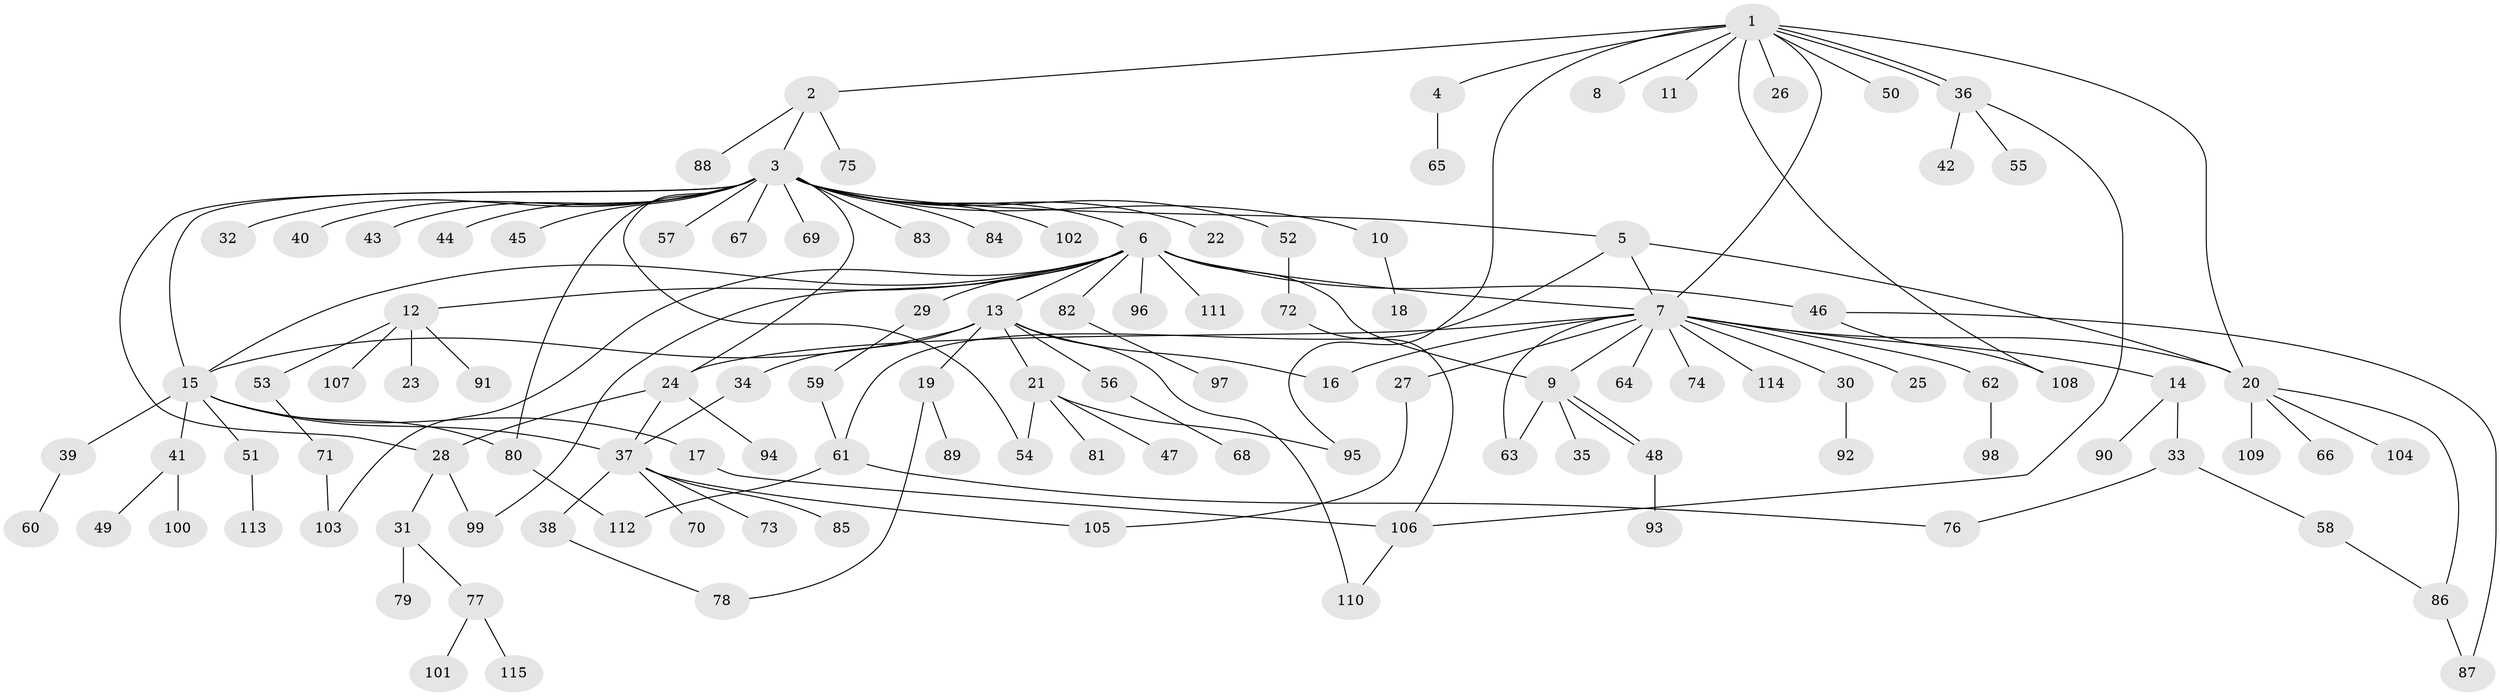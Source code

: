 // Generated by graph-tools (version 1.1) at 2025/49/03/09/25 03:49:54]
// undirected, 115 vertices, 145 edges
graph export_dot {
graph [start="1"]
  node [color=gray90,style=filled];
  1;
  2;
  3;
  4;
  5;
  6;
  7;
  8;
  9;
  10;
  11;
  12;
  13;
  14;
  15;
  16;
  17;
  18;
  19;
  20;
  21;
  22;
  23;
  24;
  25;
  26;
  27;
  28;
  29;
  30;
  31;
  32;
  33;
  34;
  35;
  36;
  37;
  38;
  39;
  40;
  41;
  42;
  43;
  44;
  45;
  46;
  47;
  48;
  49;
  50;
  51;
  52;
  53;
  54;
  55;
  56;
  57;
  58;
  59;
  60;
  61;
  62;
  63;
  64;
  65;
  66;
  67;
  68;
  69;
  70;
  71;
  72;
  73;
  74;
  75;
  76;
  77;
  78;
  79;
  80;
  81;
  82;
  83;
  84;
  85;
  86;
  87;
  88;
  89;
  90;
  91;
  92;
  93;
  94;
  95;
  96;
  97;
  98;
  99;
  100;
  101;
  102;
  103;
  104;
  105;
  106;
  107;
  108;
  109;
  110;
  111;
  112;
  113;
  114;
  115;
  1 -- 2;
  1 -- 4;
  1 -- 7;
  1 -- 8;
  1 -- 11;
  1 -- 20;
  1 -- 26;
  1 -- 36;
  1 -- 36;
  1 -- 50;
  1 -- 95;
  1 -- 108;
  2 -- 3;
  2 -- 75;
  2 -- 88;
  3 -- 5;
  3 -- 6;
  3 -- 10;
  3 -- 15;
  3 -- 22;
  3 -- 24;
  3 -- 28;
  3 -- 32;
  3 -- 40;
  3 -- 43;
  3 -- 44;
  3 -- 45;
  3 -- 52;
  3 -- 54;
  3 -- 57;
  3 -- 67;
  3 -- 69;
  3 -- 80;
  3 -- 83;
  3 -- 84;
  3 -- 102;
  4 -- 65;
  5 -- 7;
  5 -- 20;
  5 -- 61;
  6 -- 7;
  6 -- 9;
  6 -- 12;
  6 -- 13;
  6 -- 15;
  6 -- 29;
  6 -- 46;
  6 -- 82;
  6 -- 96;
  6 -- 99;
  6 -- 103;
  6 -- 111;
  7 -- 9;
  7 -- 14;
  7 -- 16;
  7 -- 20;
  7 -- 24;
  7 -- 25;
  7 -- 27;
  7 -- 30;
  7 -- 62;
  7 -- 63;
  7 -- 64;
  7 -- 74;
  7 -- 114;
  9 -- 35;
  9 -- 48;
  9 -- 48;
  9 -- 63;
  10 -- 18;
  12 -- 23;
  12 -- 53;
  12 -- 91;
  12 -- 107;
  13 -- 15;
  13 -- 16;
  13 -- 19;
  13 -- 21;
  13 -- 34;
  13 -- 56;
  13 -- 110;
  14 -- 33;
  14 -- 90;
  15 -- 17;
  15 -- 37;
  15 -- 39;
  15 -- 41;
  15 -- 51;
  15 -- 80;
  17 -- 106;
  19 -- 78;
  19 -- 89;
  20 -- 66;
  20 -- 86;
  20 -- 104;
  20 -- 109;
  21 -- 47;
  21 -- 54;
  21 -- 81;
  21 -- 95;
  24 -- 28;
  24 -- 37;
  24 -- 94;
  27 -- 105;
  28 -- 31;
  28 -- 99;
  29 -- 59;
  30 -- 92;
  31 -- 77;
  31 -- 79;
  33 -- 58;
  33 -- 76;
  34 -- 37;
  36 -- 42;
  36 -- 55;
  36 -- 106;
  37 -- 38;
  37 -- 70;
  37 -- 73;
  37 -- 85;
  37 -- 105;
  38 -- 78;
  39 -- 60;
  41 -- 49;
  41 -- 100;
  46 -- 87;
  46 -- 108;
  48 -- 93;
  51 -- 113;
  52 -- 72;
  53 -- 71;
  56 -- 68;
  58 -- 86;
  59 -- 61;
  61 -- 76;
  61 -- 112;
  62 -- 98;
  71 -- 103;
  72 -- 106;
  77 -- 101;
  77 -- 115;
  80 -- 112;
  82 -- 97;
  86 -- 87;
  106 -- 110;
}
